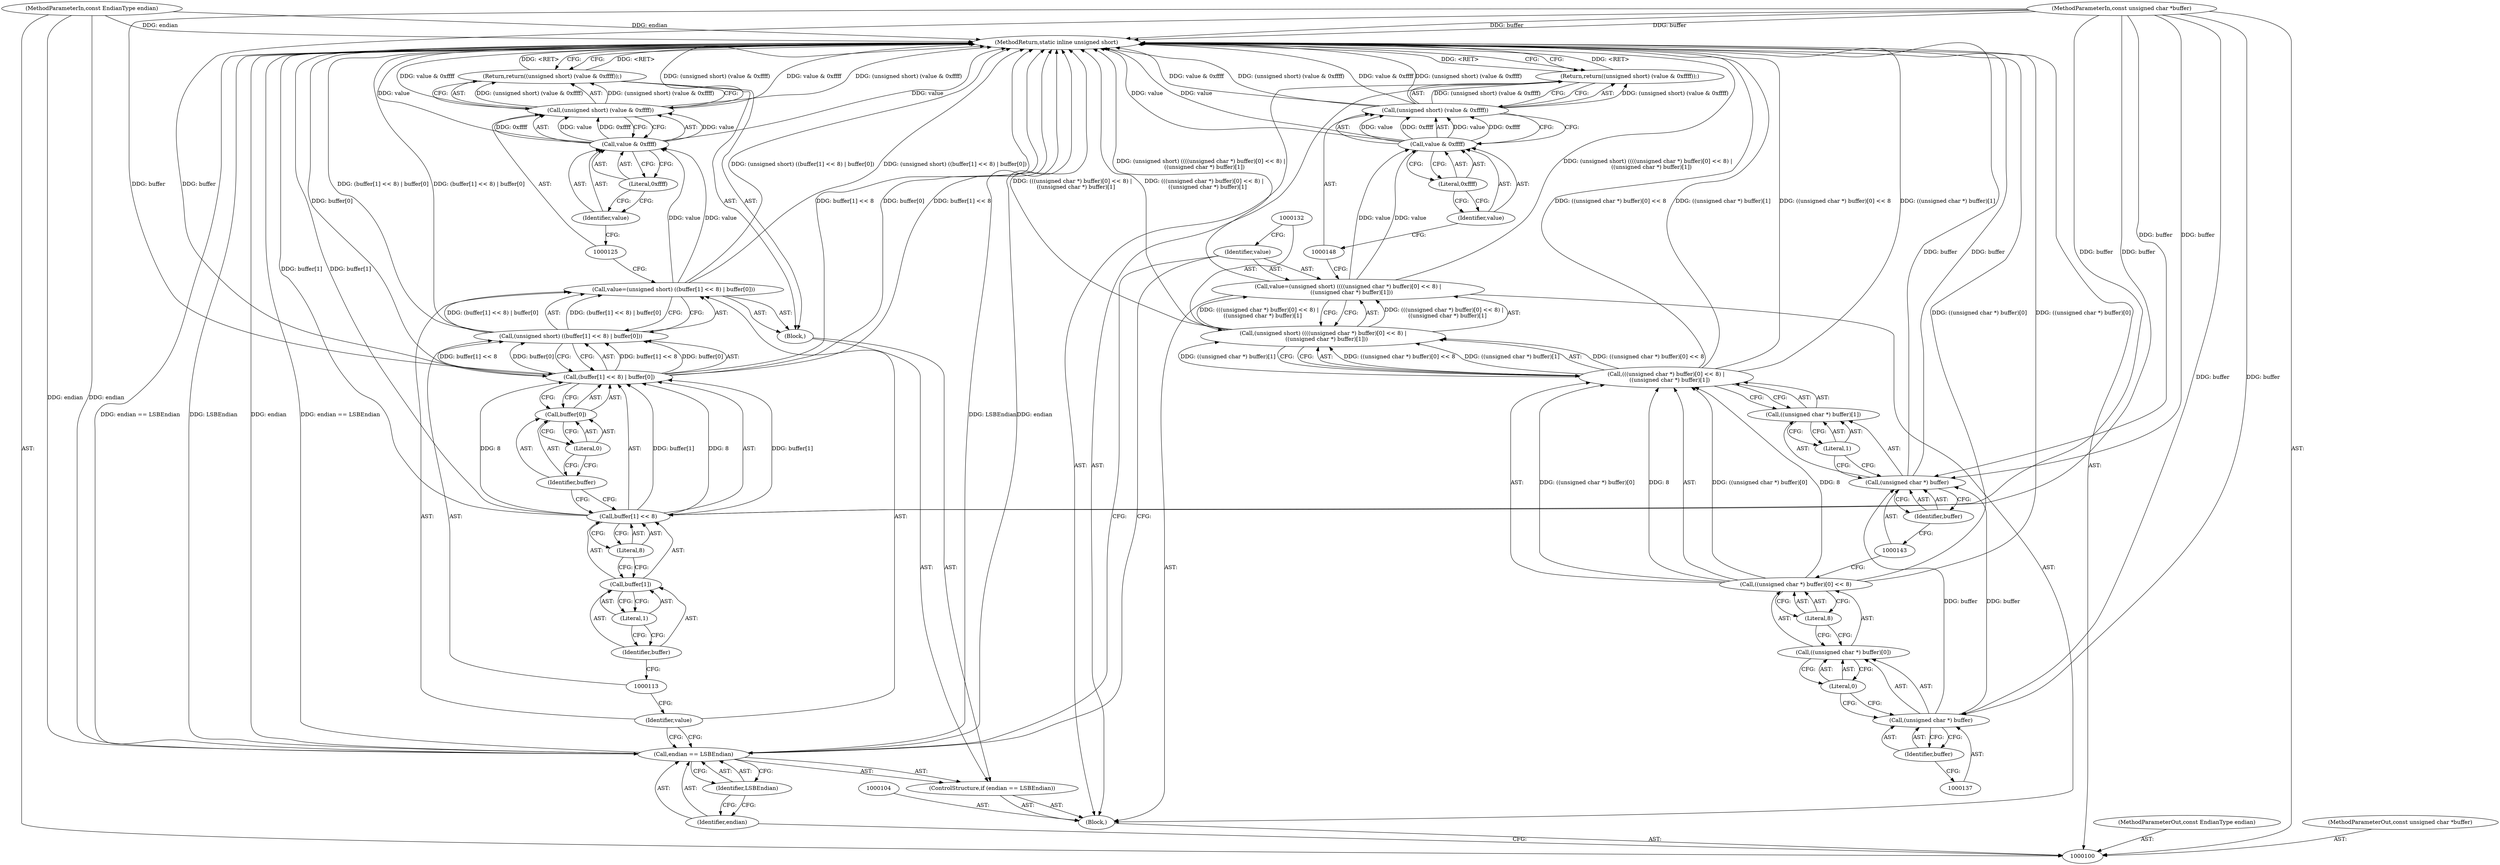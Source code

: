digraph "1_ImageMagick_d8ab7f046587f2e9f734b687ba7e6e10147c294b_11" {
"1000152" [label="(MethodReturn,static inline unsigned short)"];
"1000101" [label="(MethodParameterIn,const EndianType endian)"];
"1000197" [label="(MethodParameterOut,const EndianType endian)"];
"1000124" [label="(Call,(unsigned short) (value & 0xffff))"];
"1000126" [label="(Call,value & 0xffff)"];
"1000127" [label="(Identifier,value)"];
"1000128" [label="(Literal,0xffff)"];
"1000123" [label="(Return,return((unsigned short) (value & 0xffff));)"];
"1000129" [label="(Call,value=(unsigned short) ((((unsigned char *) buffer)[0] << 8) |\n    ((unsigned char *) buffer)[1]))"];
"1000130" [label="(Identifier,value)"];
"1000133" [label="(Call,(((unsigned char *) buffer)[0] << 8) |\n    ((unsigned char *) buffer)[1])"];
"1000134" [label="(Call,((unsigned char *) buffer)[0] << 8)"];
"1000135" [label="(Call,((unsigned char *) buffer)[0])"];
"1000136" [label="(Call,(unsigned char *) buffer)"];
"1000138" [label="(Identifier,buffer)"];
"1000139" [label="(Literal,0)"];
"1000140" [label="(Literal,8)"];
"1000131" [label="(Call,(unsigned short) ((((unsigned char *) buffer)[0] << 8) |\n    ((unsigned char *) buffer)[1]))"];
"1000144" [label="(Identifier,buffer)"];
"1000145" [label="(Literal,1)"];
"1000141" [label="(Call,((unsigned char *) buffer)[1])"];
"1000142" [label="(Call,(unsigned char *) buffer)"];
"1000146" [label="(Return,return((unsigned short) (value & 0xffff));)"];
"1000149" [label="(Call,value & 0xffff)"];
"1000150" [label="(Identifier,value)"];
"1000151" [label="(Literal,0xffff)"];
"1000147" [label="(Call,(unsigned short) (value & 0xffff))"];
"1000102" [label="(MethodParameterIn,const unsigned char *buffer)"];
"1000198" [label="(MethodParameterOut,const unsigned char *buffer)"];
"1000103" [label="(Block,)"];
"1000108" [label="(Identifier,LSBEndian)"];
"1000105" [label="(ControlStructure,if (endian == LSBEndian))"];
"1000106" [label="(Call,endian == LSBEndian)"];
"1000107" [label="(Identifier,endian)"];
"1000109" [label="(Block,)"];
"1000112" [label="(Call,(unsigned short) ((buffer[1] << 8) | buffer[0]))"];
"1000114" [label="(Call,(buffer[1] << 8) | buffer[0])"];
"1000115" [label="(Call,buffer[1] << 8)"];
"1000116" [label="(Call,buffer[1])"];
"1000117" [label="(Identifier,buffer)"];
"1000118" [label="(Literal,1)"];
"1000119" [label="(Literal,8)"];
"1000120" [label="(Call,buffer[0])"];
"1000121" [label="(Identifier,buffer)"];
"1000122" [label="(Literal,0)"];
"1000110" [label="(Call,value=(unsigned short) ((buffer[1] << 8) | buffer[0]))"];
"1000111" [label="(Identifier,value)"];
"1000152" -> "1000100"  [label="AST: "];
"1000152" -> "1000123"  [label="CFG: "];
"1000152" -> "1000146"  [label="CFG: "];
"1000124" -> "1000152"  [label="DDG: value & 0xffff"];
"1000124" -> "1000152"  [label="DDG: (unsigned short) (value & 0xffff)"];
"1000106" -> "1000152"  [label="DDG: LSBEndian"];
"1000106" -> "1000152"  [label="DDG: endian"];
"1000106" -> "1000152"  [label="DDG: endian == LSBEndian"];
"1000112" -> "1000152"  [label="DDG: (buffer[1] << 8) | buffer[0]"];
"1000133" -> "1000152"  [label="DDG: ((unsigned char *) buffer)[1]"];
"1000133" -> "1000152"  [label="DDG: ((unsigned char *) buffer)[0] << 8"];
"1000114" -> "1000152"  [label="DDG: buffer[1] << 8"];
"1000114" -> "1000152"  [label="DDG: buffer[0]"];
"1000147" -> "1000152"  [label="DDG: value & 0xffff"];
"1000147" -> "1000152"  [label="DDG: (unsigned short) (value & 0xffff)"];
"1000126" -> "1000152"  [label="DDG: value"];
"1000149" -> "1000152"  [label="DDG: value"];
"1000142" -> "1000152"  [label="DDG: buffer"];
"1000131" -> "1000152"  [label="DDG: (((unsigned char *) buffer)[0] << 8) |\n    ((unsigned char *) buffer)[1]"];
"1000102" -> "1000152"  [label="DDG: buffer"];
"1000110" -> "1000152"  [label="DDG: (unsigned short) ((buffer[1] << 8) | buffer[0])"];
"1000134" -> "1000152"  [label="DDG: ((unsigned char *) buffer)[0]"];
"1000101" -> "1000152"  [label="DDG: endian"];
"1000115" -> "1000152"  [label="DDG: buffer[1]"];
"1000129" -> "1000152"  [label="DDG: (unsigned short) ((((unsigned char *) buffer)[0] << 8) |\n    ((unsigned char *) buffer)[1])"];
"1000146" -> "1000152"  [label="DDG: <RET>"];
"1000123" -> "1000152"  [label="DDG: <RET>"];
"1000101" -> "1000100"  [label="AST: "];
"1000101" -> "1000152"  [label="DDG: endian"];
"1000101" -> "1000106"  [label="DDG: endian"];
"1000197" -> "1000100"  [label="AST: "];
"1000124" -> "1000123"  [label="AST: "];
"1000124" -> "1000126"  [label="CFG: "];
"1000125" -> "1000124"  [label="AST: "];
"1000126" -> "1000124"  [label="AST: "];
"1000123" -> "1000124"  [label="CFG: "];
"1000124" -> "1000152"  [label="DDG: value & 0xffff"];
"1000124" -> "1000152"  [label="DDG: (unsigned short) (value & 0xffff)"];
"1000124" -> "1000123"  [label="DDG: (unsigned short) (value & 0xffff)"];
"1000126" -> "1000124"  [label="DDG: value"];
"1000126" -> "1000124"  [label="DDG: 0xffff"];
"1000126" -> "1000124"  [label="AST: "];
"1000126" -> "1000128"  [label="CFG: "];
"1000127" -> "1000126"  [label="AST: "];
"1000128" -> "1000126"  [label="AST: "];
"1000124" -> "1000126"  [label="CFG: "];
"1000126" -> "1000152"  [label="DDG: value"];
"1000126" -> "1000124"  [label="DDG: value"];
"1000126" -> "1000124"  [label="DDG: 0xffff"];
"1000110" -> "1000126"  [label="DDG: value"];
"1000127" -> "1000126"  [label="AST: "];
"1000127" -> "1000125"  [label="CFG: "];
"1000128" -> "1000127"  [label="CFG: "];
"1000128" -> "1000126"  [label="AST: "];
"1000128" -> "1000127"  [label="CFG: "];
"1000126" -> "1000128"  [label="CFG: "];
"1000123" -> "1000109"  [label="AST: "];
"1000123" -> "1000124"  [label="CFG: "];
"1000124" -> "1000123"  [label="AST: "];
"1000152" -> "1000123"  [label="CFG: "];
"1000123" -> "1000152"  [label="DDG: <RET>"];
"1000124" -> "1000123"  [label="DDG: (unsigned short) (value & 0xffff)"];
"1000129" -> "1000103"  [label="AST: "];
"1000129" -> "1000131"  [label="CFG: "];
"1000130" -> "1000129"  [label="AST: "];
"1000131" -> "1000129"  [label="AST: "];
"1000148" -> "1000129"  [label="CFG: "];
"1000129" -> "1000152"  [label="DDG: (unsigned short) ((((unsigned char *) buffer)[0] << 8) |\n    ((unsigned char *) buffer)[1])"];
"1000131" -> "1000129"  [label="DDG: (((unsigned char *) buffer)[0] << 8) |\n    ((unsigned char *) buffer)[1]"];
"1000129" -> "1000149"  [label="DDG: value"];
"1000130" -> "1000129"  [label="AST: "];
"1000130" -> "1000106"  [label="CFG: "];
"1000132" -> "1000130"  [label="CFG: "];
"1000133" -> "1000131"  [label="AST: "];
"1000133" -> "1000141"  [label="CFG: "];
"1000134" -> "1000133"  [label="AST: "];
"1000141" -> "1000133"  [label="AST: "];
"1000131" -> "1000133"  [label="CFG: "];
"1000133" -> "1000152"  [label="DDG: ((unsigned char *) buffer)[1]"];
"1000133" -> "1000152"  [label="DDG: ((unsigned char *) buffer)[0] << 8"];
"1000133" -> "1000131"  [label="DDG: ((unsigned char *) buffer)[0] << 8"];
"1000133" -> "1000131"  [label="DDG: ((unsigned char *) buffer)[1]"];
"1000134" -> "1000133"  [label="DDG: ((unsigned char *) buffer)[0]"];
"1000134" -> "1000133"  [label="DDG: 8"];
"1000134" -> "1000133"  [label="AST: "];
"1000134" -> "1000140"  [label="CFG: "];
"1000135" -> "1000134"  [label="AST: "];
"1000140" -> "1000134"  [label="AST: "];
"1000143" -> "1000134"  [label="CFG: "];
"1000134" -> "1000152"  [label="DDG: ((unsigned char *) buffer)[0]"];
"1000134" -> "1000133"  [label="DDG: ((unsigned char *) buffer)[0]"];
"1000134" -> "1000133"  [label="DDG: 8"];
"1000135" -> "1000134"  [label="AST: "];
"1000135" -> "1000139"  [label="CFG: "];
"1000136" -> "1000135"  [label="AST: "];
"1000139" -> "1000135"  [label="AST: "];
"1000140" -> "1000135"  [label="CFG: "];
"1000136" -> "1000135"  [label="AST: "];
"1000136" -> "1000138"  [label="CFG: "];
"1000137" -> "1000136"  [label="AST: "];
"1000138" -> "1000136"  [label="AST: "];
"1000139" -> "1000136"  [label="CFG: "];
"1000102" -> "1000136"  [label="DDG: buffer"];
"1000136" -> "1000142"  [label="DDG: buffer"];
"1000138" -> "1000136"  [label="AST: "];
"1000138" -> "1000137"  [label="CFG: "];
"1000136" -> "1000138"  [label="CFG: "];
"1000139" -> "1000135"  [label="AST: "];
"1000139" -> "1000136"  [label="CFG: "];
"1000135" -> "1000139"  [label="CFG: "];
"1000140" -> "1000134"  [label="AST: "];
"1000140" -> "1000135"  [label="CFG: "];
"1000134" -> "1000140"  [label="CFG: "];
"1000131" -> "1000129"  [label="AST: "];
"1000131" -> "1000133"  [label="CFG: "];
"1000132" -> "1000131"  [label="AST: "];
"1000133" -> "1000131"  [label="AST: "];
"1000129" -> "1000131"  [label="CFG: "];
"1000131" -> "1000152"  [label="DDG: (((unsigned char *) buffer)[0] << 8) |\n    ((unsigned char *) buffer)[1]"];
"1000131" -> "1000129"  [label="DDG: (((unsigned char *) buffer)[0] << 8) |\n    ((unsigned char *) buffer)[1]"];
"1000133" -> "1000131"  [label="DDG: ((unsigned char *) buffer)[0] << 8"];
"1000133" -> "1000131"  [label="DDG: ((unsigned char *) buffer)[1]"];
"1000144" -> "1000142"  [label="AST: "];
"1000144" -> "1000143"  [label="CFG: "];
"1000142" -> "1000144"  [label="CFG: "];
"1000145" -> "1000141"  [label="AST: "];
"1000145" -> "1000142"  [label="CFG: "];
"1000141" -> "1000145"  [label="CFG: "];
"1000141" -> "1000133"  [label="AST: "];
"1000141" -> "1000145"  [label="CFG: "];
"1000142" -> "1000141"  [label="AST: "];
"1000145" -> "1000141"  [label="AST: "];
"1000133" -> "1000141"  [label="CFG: "];
"1000142" -> "1000141"  [label="AST: "];
"1000142" -> "1000144"  [label="CFG: "];
"1000143" -> "1000142"  [label="AST: "];
"1000144" -> "1000142"  [label="AST: "];
"1000145" -> "1000142"  [label="CFG: "];
"1000142" -> "1000152"  [label="DDG: buffer"];
"1000136" -> "1000142"  [label="DDG: buffer"];
"1000102" -> "1000142"  [label="DDG: buffer"];
"1000146" -> "1000103"  [label="AST: "];
"1000146" -> "1000147"  [label="CFG: "];
"1000147" -> "1000146"  [label="AST: "];
"1000152" -> "1000146"  [label="CFG: "];
"1000146" -> "1000152"  [label="DDG: <RET>"];
"1000147" -> "1000146"  [label="DDG: (unsigned short) (value & 0xffff)"];
"1000149" -> "1000147"  [label="AST: "];
"1000149" -> "1000151"  [label="CFG: "];
"1000150" -> "1000149"  [label="AST: "];
"1000151" -> "1000149"  [label="AST: "];
"1000147" -> "1000149"  [label="CFG: "];
"1000149" -> "1000152"  [label="DDG: value"];
"1000149" -> "1000147"  [label="DDG: value"];
"1000149" -> "1000147"  [label="DDG: 0xffff"];
"1000129" -> "1000149"  [label="DDG: value"];
"1000150" -> "1000149"  [label="AST: "];
"1000150" -> "1000148"  [label="CFG: "];
"1000151" -> "1000150"  [label="CFG: "];
"1000151" -> "1000149"  [label="AST: "];
"1000151" -> "1000150"  [label="CFG: "];
"1000149" -> "1000151"  [label="CFG: "];
"1000147" -> "1000146"  [label="AST: "];
"1000147" -> "1000149"  [label="CFG: "];
"1000148" -> "1000147"  [label="AST: "];
"1000149" -> "1000147"  [label="AST: "];
"1000146" -> "1000147"  [label="CFG: "];
"1000147" -> "1000152"  [label="DDG: value & 0xffff"];
"1000147" -> "1000152"  [label="DDG: (unsigned short) (value & 0xffff)"];
"1000147" -> "1000146"  [label="DDG: (unsigned short) (value & 0xffff)"];
"1000149" -> "1000147"  [label="DDG: value"];
"1000149" -> "1000147"  [label="DDG: 0xffff"];
"1000102" -> "1000100"  [label="AST: "];
"1000102" -> "1000152"  [label="DDG: buffer"];
"1000102" -> "1000115"  [label="DDG: buffer"];
"1000102" -> "1000114"  [label="DDG: buffer"];
"1000102" -> "1000136"  [label="DDG: buffer"];
"1000102" -> "1000142"  [label="DDG: buffer"];
"1000198" -> "1000100"  [label="AST: "];
"1000103" -> "1000100"  [label="AST: "];
"1000104" -> "1000103"  [label="AST: "];
"1000105" -> "1000103"  [label="AST: "];
"1000129" -> "1000103"  [label="AST: "];
"1000146" -> "1000103"  [label="AST: "];
"1000108" -> "1000106"  [label="AST: "];
"1000108" -> "1000107"  [label="CFG: "];
"1000106" -> "1000108"  [label="CFG: "];
"1000105" -> "1000103"  [label="AST: "];
"1000106" -> "1000105"  [label="AST: "];
"1000109" -> "1000105"  [label="AST: "];
"1000106" -> "1000105"  [label="AST: "];
"1000106" -> "1000108"  [label="CFG: "];
"1000107" -> "1000106"  [label="AST: "];
"1000108" -> "1000106"  [label="AST: "];
"1000111" -> "1000106"  [label="CFG: "];
"1000130" -> "1000106"  [label="CFG: "];
"1000106" -> "1000152"  [label="DDG: LSBEndian"];
"1000106" -> "1000152"  [label="DDG: endian"];
"1000106" -> "1000152"  [label="DDG: endian == LSBEndian"];
"1000101" -> "1000106"  [label="DDG: endian"];
"1000107" -> "1000106"  [label="AST: "];
"1000107" -> "1000100"  [label="CFG: "];
"1000108" -> "1000107"  [label="CFG: "];
"1000109" -> "1000105"  [label="AST: "];
"1000110" -> "1000109"  [label="AST: "];
"1000123" -> "1000109"  [label="AST: "];
"1000112" -> "1000110"  [label="AST: "];
"1000112" -> "1000114"  [label="CFG: "];
"1000113" -> "1000112"  [label="AST: "];
"1000114" -> "1000112"  [label="AST: "];
"1000110" -> "1000112"  [label="CFG: "];
"1000112" -> "1000152"  [label="DDG: (buffer[1] << 8) | buffer[0]"];
"1000112" -> "1000110"  [label="DDG: (buffer[1] << 8) | buffer[0]"];
"1000114" -> "1000112"  [label="DDG: buffer[1] << 8"];
"1000114" -> "1000112"  [label="DDG: buffer[0]"];
"1000114" -> "1000112"  [label="AST: "];
"1000114" -> "1000120"  [label="CFG: "];
"1000115" -> "1000114"  [label="AST: "];
"1000120" -> "1000114"  [label="AST: "];
"1000112" -> "1000114"  [label="CFG: "];
"1000114" -> "1000152"  [label="DDG: buffer[1] << 8"];
"1000114" -> "1000152"  [label="DDG: buffer[0]"];
"1000114" -> "1000112"  [label="DDG: buffer[1] << 8"];
"1000114" -> "1000112"  [label="DDG: buffer[0]"];
"1000115" -> "1000114"  [label="DDG: buffer[1]"];
"1000115" -> "1000114"  [label="DDG: 8"];
"1000102" -> "1000114"  [label="DDG: buffer"];
"1000115" -> "1000114"  [label="AST: "];
"1000115" -> "1000119"  [label="CFG: "];
"1000116" -> "1000115"  [label="AST: "];
"1000119" -> "1000115"  [label="AST: "];
"1000121" -> "1000115"  [label="CFG: "];
"1000115" -> "1000152"  [label="DDG: buffer[1]"];
"1000115" -> "1000114"  [label="DDG: buffer[1]"];
"1000115" -> "1000114"  [label="DDG: 8"];
"1000102" -> "1000115"  [label="DDG: buffer"];
"1000116" -> "1000115"  [label="AST: "];
"1000116" -> "1000118"  [label="CFG: "];
"1000117" -> "1000116"  [label="AST: "];
"1000118" -> "1000116"  [label="AST: "];
"1000119" -> "1000116"  [label="CFG: "];
"1000117" -> "1000116"  [label="AST: "];
"1000117" -> "1000113"  [label="CFG: "];
"1000118" -> "1000117"  [label="CFG: "];
"1000118" -> "1000116"  [label="AST: "];
"1000118" -> "1000117"  [label="CFG: "];
"1000116" -> "1000118"  [label="CFG: "];
"1000119" -> "1000115"  [label="AST: "];
"1000119" -> "1000116"  [label="CFG: "];
"1000115" -> "1000119"  [label="CFG: "];
"1000120" -> "1000114"  [label="AST: "];
"1000120" -> "1000122"  [label="CFG: "];
"1000121" -> "1000120"  [label="AST: "];
"1000122" -> "1000120"  [label="AST: "];
"1000114" -> "1000120"  [label="CFG: "];
"1000121" -> "1000120"  [label="AST: "];
"1000121" -> "1000115"  [label="CFG: "];
"1000122" -> "1000121"  [label="CFG: "];
"1000122" -> "1000120"  [label="AST: "];
"1000122" -> "1000121"  [label="CFG: "];
"1000120" -> "1000122"  [label="CFG: "];
"1000110" -> "1000109"  [label="AST: "];
"1000110" -> "1000112"  [label="CFG: "];
"1000111" -> "1000110"  [label="AST: "];
"1000112" -> "1000110"  [label="AST: "];
"1000125" -> "1000110"  [label="CFG: "];
"1000110" -> "1000152"  [label="DDG: (unsigned short) ((buffer[1] << 8) | buffer[0])"];
"1000112" -> "1000110"  [label="DDG: (buffer[1] << 8) | buffer[0]"];
"1000110" -> "1000126"  [label="DDG: value"];
"1000111" -> "1000110"  [label="AST: "];
"1000111" -> "1000106"  [label="CFG: "];
"1000113" -> "1000111"  [label="CFG: "];
}
